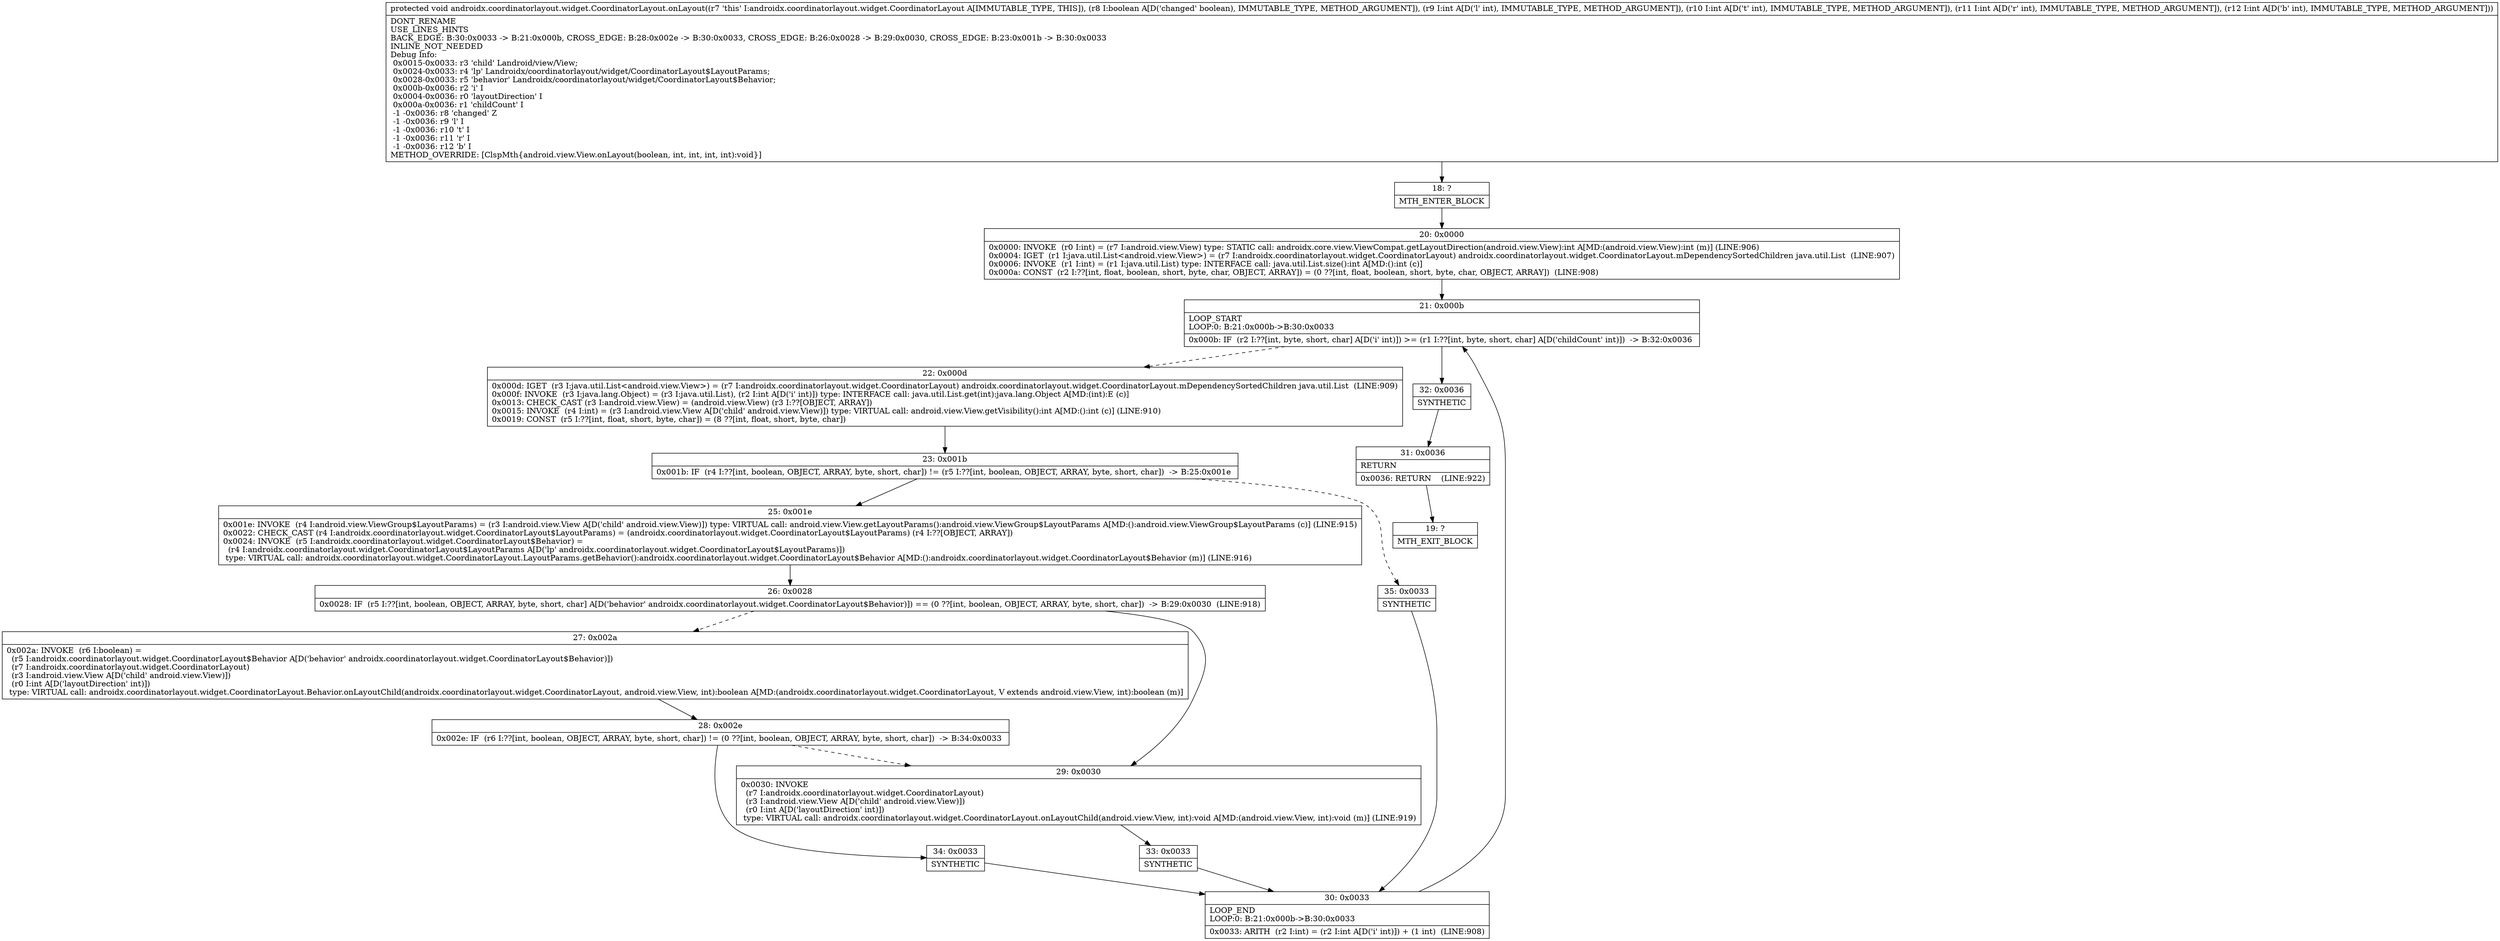 digraph "CFG forandroidx.coordinatorlayout.widget.CoordinatorLayout.onLayout(ZIIII)V" {
Node_18 [shape=record,label="{18\:\ ?|MTH_ENTER_BLOCK\l}"];
Node_20 [shape=record,label="{20\:\ 0x0000|0x0000: INVOKE  (r0 I:int) = (r7 I:android.view.View) type: STATIC call: androidx.core.view.ViewCompat.getLayoutDirection(android.view.View):int A[MD:(android.view.View):int (m)] (LINE:906)\l0x0004: IGET  (r1 I:java.util.List\<android.view.View\>) = (r7 I:androidx.coordinatorlayout.widget.CoordinatorLayout) androidx.coordinatorlayout.widget.CoordinatorLayout.mDependencySortedChildren java.util.List  (LINE:907)\l0x0006: INVOKE  (r1 I:int) = (r1 I:java.util.List) type: INTERFACE call: java.util.List.size():int A[MD:():int (c)]\l0x000a: CONST  (r2 I:??[int, float, boolean, short, byte, char, OBJECT, ARRAY]) = (0 ??[int, float, boolean, short, byte, char, OBJECT, ARRAY])  (LINE:908)\l}"];
Node_21 [shape=record,label="{21\:\ 0x000b|LOOP_START\lLOOP:0: B:21:0x000b\-\>B:30:0x0033\l|0x000b: IF  (r2 I:??[int, byte, short, char] A[D('i' int)]) \>= (r1 I:??[int, byte, short, char] A[D('childCount' int)])  \-\> B:32:0x0036 \l}"];
Node_22 [shape=record,label="{22\:\ 0x000d|0x000d: IGET  (r3 I:java.util.List\<android.view.View\>) = (r7 I:androidx.coordinatorlayout.widget.CoordinatorLayout) androidx.coordinatorlayout.widget.CoordinatorLayout.mDependencySortedChildren java.util.List  (LINE:909)\l0x000f: INVOKE  (r3 I:java.lang.Object) = (r3 I:java.util.List), (r2 I:int A[D('i' int)]) type: INTERFACE call: java.util.List.get(int):java.lang.Object A[MD:(int):E (c)]\l0x0013: CHECK_CAST (r3 I:android.view.View) = (android.view.View) (r3 I:??[OBJECT, ARRAY]) \l0x0015: INVOKE  (r4 I:int) = (r3 I:android.view.View A[D('child' android.view.View)]) type: VIRTUAL call: android.view.View.getVisibility():int A[MD:():int (c)] (LINE:910)\l0x0019: CONST  (r5 I:??[int, float, short, byte, char]) = (8 ??[int, float, short, byte, char]) \l}"];
Node_23 [shape=record,label="{23\:\ 0x001b|0x001b: IF  (r4 I:??[int, boolean, OBJECT, ARRAY, byte, short, char]) != (r5 I:??[int, boolean, OBJECT, ARRAY, byte, short, char])  \-\> B:25:0x001e \l}"];
Node_25 [shape=record,label="{25\:\ 0x001e|0x001e: INVOKE  (r4 I:android.view.ViewGroup$LayoutParams) = (r3 I:android.view.View A[D('child' android.view.View)]) type: VIRTUAL call: android.view.View.getLayoutParams():android.view.ViewGroup$LayoutParams A[MD:():android.view.ViewGroup$LayoutParams (c)] (LINE:915)\l0x0022: CHECK_CAST (r4 I:androidx.coordinatorlayout.widget.CoordinatorLayout$LayoutParams) = (androidx.coordinatorlayout.widget.CoordinatorLayout$LayoutParams) (r4 I:??[OBJECT, ARRAY]) \l0x0024: INVOKE  (r5 I:androidx.coordinatorlayout.widget.CoordinatorLayout$Behavior) = \l  (r4 I:androidx.coordinatorlayout.widget.CoordinatorLayout$LayoutParams A[D('lp' androidx.coordinatorlayout.widget.CoordinatorLayout$LayoutParams)])\l type: VIRTUAL call: androidx.coordinatorlayout.widget.CoordinatorLayout.LayoutParams.getBehavior():androidx.coordinatorlayout.widget.CoordinatorLayout$Behavior A[MD:():androidx.coordinatorlayout.widget.CoordinatorLayout$Behavior (m)] (LINE:916)\l}"];
Node_26 [shape=record,label="{26\:\ 0x0028|0x0028: IF  (r5 I:??[int, boolean, OBJECT, ARRAY, byte, short, char] A[D('behavior' androidx.coordinatorlayout.widget.CoordinatorLayout$Behavior)]) == (0 ??[int, boolean, OBJECT, ARRAY, byte, short, char])  \-\> B:29:0x0030  (LINE:918)\l}"];
Node_27 [shape=record,label="{27\:\ 0x002a|0x002a: INVOKE  (r6 I:boolean) = \l  (r5 I:androidx.coordinatorlayout.widget.CoordinatorLayout$Behavior A[D('behavior' androidx.coordinatorlayout.widget.CoordinatorLayout$Behavior)])\l  (r7 I:androidx.coordinatorlayout.widget.CoordinatorLayout)\l  (r3 I:android.view.View A[D('child' android.view.View)])\l  (r0 I:int A[D('layoutDirection' int)])\l type: VIRTUAL call: androidx.coordinatorlayout.widget.CoordinatorLayout.Behavior.onLayoutChild(androidx.coordinatorlayout.widget.CoordinatorLayout, android.view.View, int):boolean A[MD:(androidx.coordinatorlayout.widget.CoordinatorLayout, V extends android.view.View, int):boolean (m)]\l}"];
Node_28 [shape=record,label="{28\:\ 0x002e|0x002e: IF  (r6 I:??[int, boolean, OBJECT, ARRAY, byte, short, char]) != (0 ??[int, boolean, OBJECT, ARRAY, byte, short, char])  \-\> B:34:0x0033 \l}"];
Node_34 [shape=record,label="{34\:\ 0x0033|SYNTHETIC\l}"];
Node_30 [shape=record,label="{30\:\ 0x0033|LOOP_END\lLOOP:0: B:21:0x000b\-\>B:30:0x0033\l|0x0033: ARITH  (r2 I:int) = (r2 I:int A[D('i' int)]) + (1 int)  (LINE:908)\l}"];
Node_29 [shape=record,label="{29\:\ 0x0030|0x0030: INVOKE  \l  (r7 I:androidx.coordinatorlayout.widget.CoordinatorLayout)\l  (r3 I:android.view.View A[D('child' android.view.View)])\l  (r0 I:int A[D('layoutDirection' int)])\l type: VIRTUAL call: androidx.coordinatorlayout.widget.CoordinatorLayout.onLayoutChild(android.view.View, int):void A[MD:(android.view.View, int):void (m)] (LINE:919)\l}"];
Node_33 [shape=record,label="{33\:\ 0x0033|SYNTHETIC\l}"];
Node_35 [shape=record,label="{35\:\ 0x0033|SYNTHETIC\l}"];
Node_32 [shape=record,label="{32\:\ 0x0036|SYNTHETIC\l}"];
Node_31 [shape=record,label="{31\:\ 0x0036|RETURN\l|0x0036: RETURN    (LINE:922)\l}"];
Node_19 [shape=record,label="{19\:\ ?|MTH_EXIT_BLOCK\l}"];
MethodNode[shape=record,label="{protected void androidx.coordinatorlayout.widget.CoordinatorLayout.onLayout((r7 'this' I:androidx.coordinatorlayout.widget.CoordinatorLayout A[IMMUTABLE_TYPE, THIS]), (r8 I:boolean A[D('changed' boolean), IMMUTABLE_TYPE, METHOD_ARGUMENT]), (r9 I:int A[D('l' int), IMMUTABLE_TYPE, METHOD_ARGUMENT]), (r10 I:int A[D('t' int), IMMUTABLE_TYPE, METHOD_ARGUMENT]), (r11 I:int A[D('r' int), IMMUTABLE_TYPE, METHOD_ARGUMENT]), (r12 I:int A[D('b' int), IMMUTABLE_TYPE, METHOD_ARGUMENT]))  | DONT_RENAME\lUSE_LINES_HINTS\lBACK_EDGE: B:30:0x0033 \-\> B:21:0x000b, CROSS_EDGE: B:28:0x002e \-\> B:30:0x0033, CROSS_EDGE: B:26:0x0028 \-\> B:29:0x0030, CROSS_EDGE: B:23:0x001b \-\> B:30:0x0033\lINLINE_NOT_NEEDED\lDebug Info:\l  0x0015\-0x0033: r3 'child' Landroid\/view\/View;\l  0x0024\-0x0033: r4 'lp' Landroidx\/coordinatorlayout\/widget\/CoordinatorLayout$LayoutParams;\l  0x0028\-0x0033: r5 'behavior' Landroidx\/coordinatorlayout\/widget\/CoordinatorLayout$Behavior;\l  0x000b\-0x0036: r2 'i' I\l  0x0004\-0x0036: r0 'layoutDirection' I\l  0x000a\-0x0036: r1 'childCount' I\l  \-1 \-0x0036: r8 'changed' Z\l  \-1 \-0x0036: r9 'l' I\l  \-1 \-0x0036: r10 't' I\l  \-1 \-0x0036: r11 'r' I\l  \-1 \-0x0036: r12 'b' I\lMETHOD_OVERRIDE: [ClspMth\{android.view.View.onLayout(boolean, int, int, int, int):void\}]\l}"];
MethodNode -> Node_18;Node_18 -> Node_20;
Node_20 -> Node_21;
Node_21 -> Node_22[style=dashed];
Node_21 -> Node_32;
Node_22 -> Node_23;
Node_23 -> Node_25;
Node_23 -> Node_35[style=dashed];
Node_25 -> Node_26;
Node_26 -> Node_27[style=dashed];
Node_26 -> Node_29;
Node_27 -> Node_28;
Node_28 -> Node_29[style=dashed];
Node_28 -> Node_34;
Node_34 -> Node_30;
Node_30 -> Node_21;
Node_29 -> Node_33;
Node_33 -> Node_30;
Node_35 -> Node_30;
Node_32 -> Node_31;
Node_31 -> Node_19;
}

